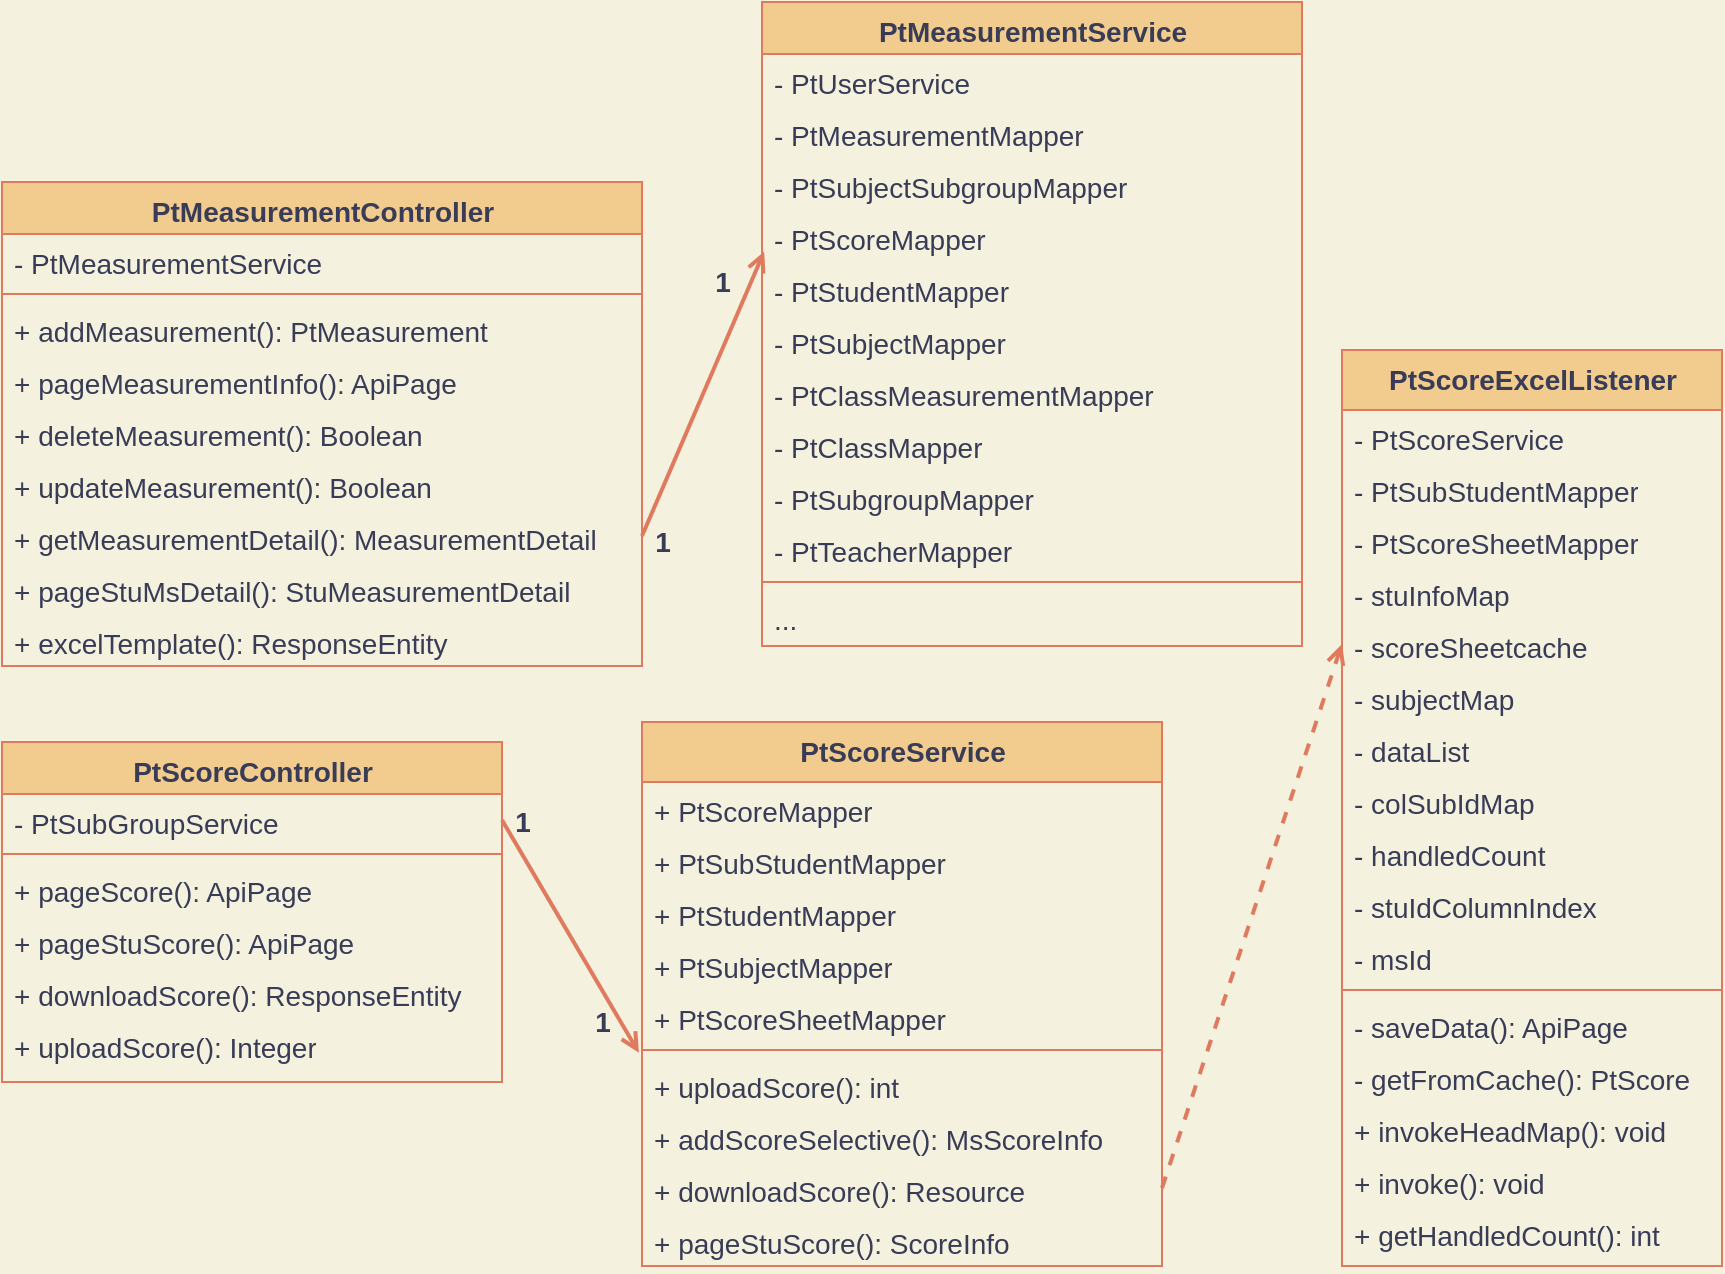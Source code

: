 <mxfile version="15.4.0" type="device"><diagram id="zRLYrMjAfksfwKNxU7k1" name="第 1 页"><mxGraphModel dx="1038" dy="1776" grid="1" gridSize="10" guides="1" tooltips="1" connect="1" arrows="1" fold="1" page="1" pageScale="1" pageWidth="827" pageHeight="1169" background="#F4F1DE" math="0" shadow="0"><root><mxCell id="0"/><mxCell id="1" parent="0"/><mxCell id="T40JIsIrmno6xxokhDL_-1" value="PtScoreController" style="swimlane;html=1;fontStyle=1;align=center;verticalAlign=top;childLayout=stackLayout;horizontal=1;startSize=26;horizontalStack=0;resizeParent=1;resizeLast=0;collapsible=1;marginBottom=0;swimlaneFillColor=none;rounded=0;shadow=0;comic=0;labelBackgroundColor=none;strokeWidth=1;fillColor=#F2CC8F;fontFamily=Helvetica;fontSize=14;strokeColor=#E07A5F;fontColor=#393C56;" parent="1" vertex="1"><mxGeometry x="150" y="-220" width="250" height="170" as="geometry"/></mxCell><mxCell id="T40JIsIrmno6xxokhDL_-2" value="- PtSubGroupService" style="text;html=1;strokeColor=none;fillColor=none;align=left;verticalAlign=top;spacingLeft=4;spacingRight=4;whiteSpace=wrap;overflow=hidden;rotatable=0;points=[[0,0.5],[1,0.5]];portConstraint=eastwest;fontSize=14;fontColor=#393C56;fontFamily=Helvetica;" parent="T40JIsIrmno6xxokhDL_-1" vertex="1"><mxGeometry y="26" width="250" height="26" as="geometry"/></mxCell><mxCell id="T40JIsIrmno6xxokhDL_-3" value="" style="line;html=1;strokeWidth=1;fillColor=none;align=left;verticalAlign=middle;spacingTop=-1;spacingLeft=3;spacingRight=3;rotatable=0;labelPosition=right;points=[];portConstraint=eastwest;fontSize=14;strokeColor=#E07A5F;fontColor=#393C56;fontFamily=Helvetica;labelBackgroundColor=#F4F1DE;" parent="T40JIsIrmno6xxokhDL_-1" vertex="1"><mxGeometry y="52" width="250" height="8" as="geometry"/></mxCell><mxCell id="T40JIsIrmno6xxokhDL_-4" value="+ pageScore(): ApiPage" style="text;html=1;strokeColor=none;fillColor=none;align=left;verticalAlign=top;spacingLeft=4;spacingRight=4;whiteSpace=wrap;overflow=hidden;rotatable=0;points=[[0,0.5],[1,0.5]];portConstraint=eastwest;fontSize=14;fontColor=#393C56;fontFamily=Helvetica;" parent="T40JIsIrmno6xxokhDL_-1" vertex="1"><mxGeometry y="60" width="250" height="26" as="geometry"/></mxCell><mxCell id="T40JIsIrmno6xxokhDL_-5" value="+ pageStuScore(): ApiPage" style="text;html=1;strokeColor=none;fillColor=none;align=left;verticalAlign=top;spacingLeft=4;spacingRight=4;whiteSpace=wrap;overflow=hidden;rotatable=0;points=[[0,0.5],[1,0.5]];portConstraint=eastwest;fontSize=14;fontColor=#393C56;fontFamily=Helvetica;" parent="T40JIsIrmno6xxokhDL_-1" vertex="1"><mxGeometry y="86" width="250" height="26" as="geometry"/></mxCell><mxCell id="T40JIsIrmno6xxokhDL_-6" value="+ downloadScore(): ResponseEntity" style="text;html=1;strokeColor=none;fillColor=none;align=left;verticalAlign=top;spacingLeft=4;spacingRight=4;whiteSpace=wrap;overflow=hidden;rotatable=0;points=[[0,0.5],[1,0.5]];portConstraint=eastwest;fontSize=14;fontColor=#393C56;fontFamily=Helvetica;" parent="T40JIsIrmno6xxokhDL_-1" vertex="1"><mxGeometry y="112" width="250" height="26" as="geometry"/></mxCell><mxCell id="T40JIsIrmno6xxokhDL_-7" value="+ uploadScore(): Integer" style="text;html=1;strokeColor=none;fillColor=none;align=left;verticalAlign=top;spacingLeft=4;spacingRight=4;whiteSpace=wrap;overflow=hidden;rotatable=0;points=[[0,0.5],[1,0.5]];portConstraint=eastwest;fontSize=14;fontColor=#393C56;fontFamily=Helvetica;" parent="T40JIsIrmno6xxokhDL_-1" vertex="1"><mxGeometry y="138" width="250" height="26" as="geometry"/></mxCell><mxCell id="T40JIsIrmno6xxokhDL_-50" value="PtMeasurementController" style="swimlane;html=1;fontStyle=1;align=center;verticalAlign=top;childLayout=stackLayout;horizontal=1;startSize=26;horizontalStack=0;resizeParent=1;resizeLast=0;collapsible=1;marginBottom=0;swimlaneFillColor=none;rounded=0;shadow=0;comic=0;labelBackgroundColor=none;strokeWidth=1;fillColor=#F2CC8F;fontFamily=Helvetica;fontSize=14;strokeColor=#E07A5F;fontColor=#393C56;" parent="1" vertex="1"><mxGeometry x="150" y="-500" width="320" height="242" as="geometry"/></mxCell><mxCell id="T40JIsIrmno6xxokhDL_-51" value="- PtMeasurementService" style="text;html=1;strokeColor=none;fillColor=none;align=left;verticalAlign=top;spacingLeft=4;spacingRight=4;whiteSpace=wrap;overflow=hidden;rotatable=0;points=[[0,0.5],[1,0.5]];portConstraint=eastwest;fontSize=14;fontColor=#393C56;fontFamily=Helvetica;" parent="T40JIsIrmno6xxokhDL_-50" vertex="1"><mxGeometry y="26" width="320" height="26" as="geometry"/></mxCell><mxCell id="T40JIsIrmno6xxokhDL_-52" value="" style="line;html=1;strokeWidth=1;fillColor=none;align=left;verticalAlign=middle;spacingTop=-1;spacingLeft=3;spacingRight=3;rotatable=0;labelPosition=right;points=[];portConstraint=eastwest;fontSize=14;strokeColor=#E07A5F;fontColor=#393C56;fontFamily=Helvetica;labelBackgroundColor=#F4F1DE;" parent="T40JIsIrmno6xxokhDL_-50" vertex="1"><mxGeometry y="52" width="320" height="8" as="geometry"/></mxCell><mxCell id="T40JIsIrmno6xxokhDL_-53" value="+ addMeasurement():&amp;nbsp;PtMeasurement" style="text;html=1;strokeColor=none;fillColor=none;align=left;verticalAlign=top;spacingLeft=4;spacingRight=4;whiteSpace=wrap;overflow=hidden;rotatable=0;points=[[0,0.5],[1,0.5]];portConstraint=eastwest;fontSize=14;fontColor=#393C56;fontFamily=Helvetica;" parent="T40JIsIrmno6xxokhDL_-50" vertex="1"><mxGeometry y="60" width="320" height="26" as="geometry"/></mxCell><mxCell id="T40JIsIrmno6xxokhDL_-54" value="+ pageMeasurementInfo(): ApiPage&amp;nbsp;" style="text;html=1;strokeColor=none;fillColor=none;align=left;verticalAlign=top;spacingLeft=4;spacingRight=4;whiteSpace=wrap;overflow=hidden;rotatable=0;points=[[0,0.5],[1,0.5]];portConstraint=eastwest;fontSize=14;fontColor=#393C56;fontFamily=Helvetica;" parent="T40JIsIrmno6xxokhDL_-50" vertex="1"><mxGeometry y="86" width="320" height="26" as="geometry"/></mxCell><mxCell id="T40JIsIrmno6xxokhDL_-55" value="+ deleteMeasurement(): Boolean" style="text;html=1;strokeColor=none;fillColor=none;align=left;verticalAlign=top;spacingLeft=4;spacingRight=4;whiteSpace=wrap;overflow=hidden;rotatable=0;points=[[0,0.5],[1,0.5]];portConstraint=eastwest;fontSize=14;fontColor=#393C56;fontFamily=Helvetica;" parent="T40JIsIrmno6xxokhDL_-50" vertex="1"><mxGeometry y="112" width="320" height="26" as="geometry"/></mxCell><mxCell id="T40JIsIrmno6xxokhDL_-56" value="+ updateMeasurement(): Boolean" style="text;html=1;strokeColor=none;fillColor=none;align=left;verticalAlign=top;spacingLeft=4;spacingRight=4;whiteSpace=wrap;overflow=hidden;rotatable=0;points=[[0,0.5],[1,0.5]];portConstraint=eastwest;fontSize=14;fontColor=#393C56;fontFamily=Helvetica;" parent="T40JIsIrmno6xxokhDL_-50" vertex="1"><mxGeometry y="138" width="320" height="26" as="geometry"/></mxCell><mxCell id="T40JIsIrmno6xxokhDL_-57" value="+ getMeasurementDetail(): MeasurementDetail" style="text;html=1;strokeColor=none;fillColor=none;align=left;verticalAlign=top;spacingLeft=4;spacingRight=4;whiteSpace=wrap;overflow=hidden;rotatable=0;points=[[0,0.5],[1,0.5]];portConstraint=eastwest;fontSize=14;fontColor=#393C56;fontFamily=Helvetica;" parent="T40JIsIrmno6xxokhDL_-50" vertex="1"><mxGeometry y="164" width="320" height="26" as="geometry"/></mxCell><mxCell id="T40JIsIrmno6xxokhDL_-86" value="+ pageStuMsDetail(): StuMeasurementDetail" style="text;html=1;strokeColor=none;fillColor=none;align=left;verticalAlign=top;spacingLeft=4;spacingRight=4;whiteSpace=wrap;overflow=hidden;rotatable=0;points=[[0,0.5],[1,0.5]];portConstraint=eastwest;fontSize=14;fontColor=#393C56;fontFamily=Helvetica;" parent="T40JIsIrmno6xxokhDL_-50" vertex="1"><mxGeometry y="190" width="320" height="26" as="geometry"/></mxCell><mxCell id="T40JIsIrmno6xxokhDL_-87" value="+ excelTemplate(): ResponseEntity" style="text;html=1;strokeColor=none;fillColor=none;align=left;verticalAlign=top;spacingLeft=4;spacingRight=4;whiteSpace=wrap;overflow=hidden;rotatable=0;points=[[0,0.5],[1,0.5]];portConstraint=eastwest;fontSize=14;fontColor=#393C56;fontFamily=Helvetica;" parent="T40JIsIrmno6xxokhDL_-50" vertex="1"><mxGeometry y="216" width="320" height="26" as="geometry"/></mxCell><mxCell id="T40JIsIrmno6xxokhDL_-44" value="" style="rounded=0;orthogonalLoop=1;jettySize=auto;html=1;fontSize=14;entryX=0.004;entryY=0.8;entryDx=0;entryDy=0;entryPerimeter=0;endArrow=open;endFill=0;strokeColor=#E07A5F;fontColor=#393C56;fontFamily=Helvetica;strokeWidth=2;exitX=1;exitY=0.5;exitDx=0;exitDy=0;labelBackgroundColor=#F4F1DE;" parent="1" source="T40JIsIrmno6xxokhDL_-57" target="T40JIsIrmno6xxokhDL_-14" edge="1"><mxGeometry x="150" y="-590" as="geometry"><mxPoint x="600" y="-435" as="sourcePoint"/></mxGeometry></mxCell><mxCell id="T40JIsIrmno6xxokhDL_-47" value="" style="rounded=0;orthogonalLoop=1;jettySize=auto;html=1;fontSize=14;endArrow=open;endFill=0;exitX=1;exitY=0.5;exitDx=0;exitDy=0;strokeColor=#E07A5F;fontColor=#393C56;fontFamily=Helvetica;strokeWidth=2;labelBackgroundColor=#F4F1DE;entryX=-0.006;entryY=-0.1;entryDx=0;entryDy=0;entryPerimeter=0;" parent="1" source="T40JIsIrmno6xxokhDL_-2" target="T40JIsIrmno6xxokhDL_-101" edge="1"><mxGeometry x="150" y="-590" as="geometry"><mxPoint x="706.1" y="-365.608" as="sourcePoint"/><mxPoint x="590" y="-660" as="targetPoint"/></mxGeometry></mxCell><mxCell id="T40JIsIrmno6xxokhDL_-10" value="PtMeasurementService" style="swimlane;html=1;fontStyle=1;align=center;verticalAlign=top;childLayout=stackLayout;horizontal=1;startSize=26;horizontalStack=0;resizeParent=1;resizeLast=0;collapsible=1;marginBottom=0;swimlaneFillColor=none;rounded=0;shadow=0;comic=0;labelBackgroundColor=none;strokeWidth=1;fillColor=#F2CC8F;fontFamily=Helvetica;fontSize=14;strokeColor=#E07A5F;fontColor=#393C56;" parent="1" vertex="1"><mxGeometry x="530" y="-590" width="270" height="322" as="geometry"/></mxCell><mxCell id="T40JIsIrmno6xxokhDL_-11" value="- PtUserService" style="text;html=1;strokeColor=none;fillColor=none;align=left;verticalAlign=top;spacingLeft=4;spacingRight=4;whiteSpace=wrap;overflow=hidden;rotatable=0;points=[[0,0.5],[1,0.5]];portConstraint=eastwest;fontSize=14;fontColor=#393C56;fontFamily=Helvetica;" parent="T40JIsIrmno6xxokhDL_-10" vertex="1"><mxGeometry y="26" width="270" height="26" as="geometry"/></mxCell><mxCell id="T40JIsIrmno6xxokhDL_-12" value="- PtMeasurementMapper" style="text;html=1;strokeColor=none;fillColor=none;align=left;verticalAlign=top;spacingLeft=4;spacingRight=4;whiteSpace=wrap;overflow=hidden;rotatable=0;points=[[0,0.5],[1,0.5]];portConstraint=eastwest;fontSize=14;fontColor=#393C56;fontFamily=Helvetica;" parent="T40JIsIrmno6xxokhDL_-10" vertex="1"><mxGeometry y="52" width="270" height="26" as="geometry"/></mxCell><mxCell id="T40JIsIrmno6xxokhDL_-13" value="- PtSubjectSubgroupMapper" style="text;html=1;strokeColor=none;fillColor=none;align=left;verticalAlign=top;spacingLeft=4;spacingRight=4;whiteSpace=wrap;overflow=hidden;rotatable=0;points=[[0,0.5],[1,0.5]];portConstraint=eastwest;fontSize=14;fontColor=#393C56;fontFamily=Helvetica;" parent="T40JIsIrmno6xxokhDL_-10" vertex="1"><mxGeometry y="78" width="270" height="26" as="geometry"/></mxCell><mxCell id="T40JIsIrmno6xxokhDL_-14" value="- PtScoreMapper" style="text;html=1;strokeColor=none;fillColor=none;align=left;verticalAlign=top;spacingLeft=4;spacingRight=4;whiteSpace=wrap;overflow=hidden;rotatable=0;points=[[0,0.5],[1,0.5]];portConstraint=eastwest;fontSize=14;fontColor=#393C56;fontFamily=Helvetica;" parent="T40JIsIrmno6xxokhDL_-10" vertex="1"><mxGeometry y="104" width="270" height="26" as="geometry"/></mxCell><mxCell id="T40JIsIrmno6xxokhDL_-18" value="- PtStudentMapper" style="text;html=1;strokeColor=none;fillColor=none;align=left;verticalAlign=top;spacingLeft=4;spacingRight=4;whiteSpace=wrap;overflow=hidden;rotatable=0;points=[[0,0.5],[1,0.5]];portConstraint=eastwest;fontSize=14;fontColor=#393C56;fontFamily=Helvetica;" parent="T40JIsIrmno6xxokhDL_-10" vertex="1"><mxGeometry y="130" width="270" height="26" as="geometry"/></mxCell><mxCell id="T40JIsIrmno6xxokhDL_-19" value="- PtSubjectMapper" style="text;html=1;strokeColor=none;fillColor=none;align=left;verticalAlign=top;spacingLeft=4;spacingRight=4;whiteSpace=wrap;overflow=hidden;rotatable=0;points=[[0,0.5],[1,0.5]];portConstraint=eastwest;fontSize=14;fontColor=#393C56;fontFamily=Helvetica;" parent="T40JIsIrmno6xxokhDL_-10" vertex="1"><mxGeometry y="156" width="270" height="26" as="geometry"/></mxCell><mxCell id="T40JIsIrmno6xxokhDL_-17" value="- PtClassMeasurementMapper" style="text;html=1;strokeColor=none;fillColor=none;align=left;verticalAlign=top;spacingLeft=4;spacingRight=4;whiteSpace=wrap;overflow=hidden;rotatable=0;points=[[0,0.5],[1,0.5]];portConstraint=eastwest;fontSize=14;fontColor=#393C56;fontFamily=Helvetica;" parent="T40JIsIrmno6xxokhDL_-10" vertex="1"><mxGeometry y="182" width="270" height="26" as="geometry"/></mxCell><mxCell id="T40JIsIrmno6xxokhDL_-21" value="- PtClassMapper" style="text;html=1;strokeColor=none;fillColor=none;align=left;verticalAlign=top;spacingLeft=4;spacingRight=4;whiteSpace=wrap;overflow=hidden;rotatable=0;points=[[0,0.5],[1,0.5]];portConstraint=eastwest;fontSize=14;fontColor=#393C56;fontFamily=Helvetica;" parent="T40JIsIrmno6xxokhDL_-10" vertex="1"><mxGeometry y="208" width="270" height="26" as="geometry"/></mxCell><mxCell id="T40JIsIrmno6xxokhDL_-92" value="- PtSubgroupMapper" style="text;html=1;strokeColor=none;fillColor=none;align=left;verticalAlign=top;spacingLeft=4;spacingRight=4;whiteSpace=wrap;overflow=hidden;rotatable=0;points=[[0,0.5],[1,0.5]];portConstraint=eastwest;fontSize=14;fontColor=#393C56;fontFamily=Helvetica;" parent="T40JIsIrmno6xxokhDL_-10" vertex="1"><mxGeometry y="234" width="270" height="26" as="geometry"/></mxCell><mxCell id="T40JIsIrmno6xxokhDL_-20" value="- PtTeacherMapper" style="text;html=1;strokeColor=none;fillColor=none;align=left;verticalAlign=top;spacingLeft=4;spacingRight=4;whiteSpace=wrap;overflow=hidden;rotatable=0;points=[[0,0.5],[1,0.5]];portConstraint=eastwest;fontSize=14;fontColor=#393C56;fontFamily=Helvetica;" parent="T40JIsIrmno6xxokhDL_-10" vertex="1"><mxGeometry y="260" width="270" height="26" as="geometry"/></mxCell><mxCell id="T40JIsIrmno6xxokhDL_-15" value="" style="line;html=1;strokeWidth=1;fillColor=none;align=left;verticalAlign=middle;spacingTop=-1;spacingLeft=3;spacingRight=3;rotatable=0;labelPosition=right;points=[];portConstraint=eastwest;fontSize=14;strokeColor=#E07A5F;fontColor=#393C56;fontFamily=Helvetica;labelBackgroundColor=#F4F1DE;" parent="T40JIsIrmno6xxokhDL_-10" vertex="1"><mxGeometry y="286" width="270" height="8" as="geometry"/></mxCell><mxCell id="T40JIsIrmno6xxokhDL_-106" value="..." style="text;html=1;strokeColor=none;fillColor=none;align=left;verticalAlign=top;spacingLeft=4;spacingRight=4;whiteSpace=wrap;overflow=hidden;rotatable=0;points=[[0,0.5],[1,0.5]];portConstraint=eastwest;fontSize=14;fontColor=#393C56;fontFamily=Helvetica;" parent="T40JIsIrmno6xxokhDL_-10" vertex="1"><mxGeometry y="294" width="270" height="26" as="geometry"/></mxCell><mxCell id="T40JIsIrmno6xxokhDL_-23" value="PtScoreService" style="swimlane;html=1;fontStyle=1;align=center;verticalAlign=top;childLayout=stackLayout;horizontal=1;startSize=30;horizontalStack=0;resizeParent=1;resizeLast=0;collapsible=1;marginBottom=0;swimlaneFillColor=none;rounded=0;shadow=0;comic=0;labelBackgroundColor=none;strokeWidth=1;fillColor=#F2CC8F;fontFamily=Helvetica;fontSize=14;strokeColor=#E07A5F;fontColor=#393C56;" parent="1" vertex="1"><mxGeometry x="470" y="-230" width="260" height="272" as="geometry"/></mxCell><mxCell id="T40JIsIrmno6xxokhDL_-24" value="+ PtScoreMapper" style="text;html=1;strokeColor=none;fillColor=none;align=left;verticalAlign=top;spacingLeft=4;spacingRight=4;whiteSpace=wrap;overflow=hidden;rotatable=0;points=[[0,0.5],[1,0.5]];portConstraint=eastwest;fontSize=14;fontColor=#393C56;fontFamily=Helvetica;" parent="T40JIsIrmno6xxokhDL_-23" vertex="1"><mxGeometry y="30" width="260" height="26" as="geometry"/></mxCell><mxCell id="T40JIsIrmno6xxokhDL_-25" value="+ PtSubStudentMapper" style="text;html=1;strokeColor=none;fillColor=none;align=left;verticalAlign=top;spacingLeft=4;spacingRight=4;whiteSpace=wrap;overflow=hidden;rotatable=0;points=[[0,0.5],[1,0.5]];portConstraint=eastwest;fontSize=14;fontColor=#393C56;fontFamily=Helvetica;" parent="T40JIsIrmno6xxokhDL_-23" vertex="1"><mxGeometry y="56" width="260" height="26" as="geometry"/></mxCell><mxCell id="T40JIsIrmno6xxokhDL_-26" value="+ PtStudentMapper" style="text;html=1;strokeColor=none;fillColor=none;align=left;verticalAlign=top;spacingLeft=4;spacingRight=4;whiteSpace=wrap;overflow=hidden;rotatable=0;points=[[0,0.5],[1,0.5]];portConstraint=eastwest;fontSize=14;fontColor=#393C56;fontFamily=Helvetica;" parent="T40JIsIrmno6xxokhDL_-23" vertex="1"><mxGeometry y="82" width="260" height="26" as="geometry"/></mxCell><mxCell id="T40JIsIrmno6xxokhDL_-27" value="+ PtSubjectMapper" style="text;html=1;strokeColor=none;fillColor=none;align=left;verticalAlign=top;spacingLeft=4;spacingRight=4;whiteSpace=wrap;overflow=hidden;rotatable=0;points=[[0,0.5],[1,0.5]];portConstraint=eastwest;fontSize=14;fontColor=#393C56;fontFamily=Helvetica;" parent="T40JIsIrmno6xxokhDL_-23" vertex="1"><mxGeometry y="108" width="260" height="26" as="geometry"/></mxCell><mxCell id="T40JIsIrmno6xxokhDL_-28" value="+ PtScoreSheetMapper" style="text;html=1;strokeColor=none;fillColor=none;align=left;verticalAlign=top;spacingLeft=4;spacingRight=4;whiteSpace=wrap;overflow=hidden;rotatable=0;points=[[0,0.5],[1,0.5]];portConstraint=eastwest;fontSize=14;fontColor=#393C56;fontFamily=Helvetica;" parent="T40JIsIrmno6xxokhDL_-23" vertex="1"><mxGeometry y="134" width="260" height="26" as="geometry"/></mxCell><mxCell id="T40JIsIrmno6xxokhDL_-100" value="" style="line;html=1;strokeWidth=1;fillColor=none;align=left;verticalAlign=middle;spacingTop=-1;spacingLeft=3;spacingRight=3;rotatable=0;labelPosition=right;points=[];portConstraint=eastwest;fontSize=14;strokeColor=#E07A5F;fontColor=#393C56;fontFamily=Helvetica;labelBackgroundColor=#F4F1DE;" parent="T40JIsIrmno6xxokhDL_-23" vertex="1"><mxGeometry y="160" width="260" height="8" as="geometry"/></mxCell><mxCell id="T40JIsIrmno6xxokhDL_-101" value="+ uploadScore(): int" style="text;html=1;strokeColor=none;fillColor=none;align=left;verticalAlign=top;spacingLeft=4;spacingRight=4;whiteSpace=wrap;overflow=hidden;rotatable=0;points=[[0,0.5],[1,0.5]];portConstraint=eastwest;fontSize=14;fontColor=#393C56;fontFamily=Helvetica;" parent="T40JIsIrmno6xxokhDL_-23" vertex="1"><mxGeometry y="168" width="260" height="26" as="geometry"/></mxCell><mxCell id="T40JIsIrmno6xxokhDL_-102" value="+ addScoreSelective(): MsScoreInfo" style="text;html=1;strokeColor=none;fillColor=none;align=left;verticalAlign=top;spacingLeft=4;spacingRight=4;whiteSpace=wrap;overflow=hidden;rotatable=0;points=[[0,0.5],[1,0.5]];portConstraint=eastwest;fontSize=14;fontColor=#393C56;fontFamily=Helvetica;" parent="T40JIsIrmno6xxokhDL_-23" vertex="1"><mxGeometry y="194" width="260" height="26" as="geometry"/></mxCell><mxCell id="T40JIsIrmno6xxokhDL_-103" value="+ downloadScore(): Resource" style="text;html=1;strokeColor=none;fillColor=none;align=left;verticalAlign=top;spacingLeft=4;spacingRight=4;whiteSpace=wrap;overflow=hidden;rotatable=0;points=[[0,0.5],[1,0.5]];portConstraint=eastwest;fontSize=14;fontColor=#393C56;fontFamily=Helvetica;" parent="T40JIsIrmno6xxokhDL_-23" vertex="1"><mxGeometry y="220" width="260" height="26" as="geometry"/></mxCell><mxCell id="T40JIsIrmno6xxokhDL_-104" value="+ pageStuScore(): ScoreInfo" style="text;html=1;strokeColor=none;fillColor=none;align=left;verticalAlign=top;spacingLeft=4;spacingRight=4;whiteSpace=wrap;overflow=hidden;rotatable=0;points=[[0,0.5],[1,0.5]];portConstraint=eastwest;fontSize=14;fontColor=#393C56;fontFamily=Helvetica;" parent="T40JIsIrmno6xxokhDL_-23" vertex="1"><mxGeometry y="246" width="260" height="26" as="geometry"/></mxCell><mxCell id="T40JIsIrmno6xxokhDL_-29" value="PtScoreExcelListener" style="swimlane;html=1;fontStyle=1;align=center;verticalAlign=top;childLayout=stackLayout;horizontal=1;startSize=30;horizontalStack=0;resizeParent=1;resizeLast=0;collapsible=1;marginBottom=0;swimlaneFillColor=none;rounded=0;shadow=0;comic=0;labelBackgroundColor=none;strokeWidth=1;fillColor=#F2CC8F;fontFamily=Helvetica;fontSize=14;strokeColor=#E07A5F;fontColor=#393C56;" parent="1" vertex="1"><mxGeometry x="820" y="-416" width="190" height="458" as="geometry"/></mxCell><mxCell id="T40JIsIrmno6xxokhDL_-30" value="- PtScoreService" style="text;html=1;strokeColor=none;fillColor=none;align=left;verticalAlign=top;spacingLeft=4;spacingRight=4;whiteSpace=wrap;overflow=hidden;rotatable=0;points=[[0,0.5],[1,0.5]];portConstraint=eastwest;fontSize=14;fontColor=#393C56;fontFamily=Helvetica;" parent="T40JIsIrmno6xxokhDL_-29" vertex="1"><mxGeometry y="30" width="190" height="26" as="geometry"/></mxCell><mxCell id="T40JIsIrmno6xxokhDL_-31" value="- PtSubStudentMapper" style="text;html=1;strokeColor=none;fillColor=none;align=left;verticalAlign=top;spacingLeft=4;spacingRight=4;whiteSpace=wrap;overflow=hidden;rotatable=0;points=[[0,0.5],[1,0.5]];portConstraint=eastwest;fontSize=14;fontColor=#393C56;fontFamily=Helvetica;" parent="T40JIsIrmno6xxokhDL_-29" vertex="1"><mxGeometry y="56" width="190" height="26" as="geometry"/></mxCell><mxCell id="T40JIsIrmno6xxokhDL_-32" value="- PtScoreSheetMapper" style="text;html=1;strokeColor=none;fillColor=none;align=left;verticalAlign=top;spacingLeft=4;spacingRight=4;whiteSpace=wrap;overflow=hidden;rotatable=0;points=[[0,0.5],[1,0.5]];portConstraint=eastwest;fontSize=14;fontColor=#393C56;fontFamily=Helvetica;" parent="T40JIsIrmno6xxokhDL_-29" vertex="1"><mxGeometry y="82" width="190" height="26" as="geometry"/></mxCell><mxCell id="T40JIsIrmno6xxokhDL_-96" value="- stuInfoMap" style="text;html=1;strokeColor=none;fillColor=none;align=left;verticalAlign=top;spacingLeft=4;spacingRight=4;whiteSpace=wrap;overflow=hidden;rotatable=0;points=[[0,0.5],[1,0.5]];portConstraint=eastwest;fontSize=14;fontColor=#393C56;fontFamily=Helvetica;" parent="T40JIsIrmno6xxokhDL_-29" vertex="1"><mxGeometry y="108" width="190" height="26" as="geometry"/></mxCell><mxCell id="T40JIsIrmno6xxokhDL_-95" value="- scoreSheetcache" style="text;html=1;strokeColor=none;fillColor=none;align=left;verticalAlign=top;spacingLeft=4;spacingRight=4;whiteSpace=wrap;overflow=hidden;rotatable=0;points=[[0,0.5],[1,0.5]];portConstraint=eastwest;fontSize=14;fontColor=#393C56;fontFamily=Helvetica;" parent="T40JIsIrmno6xxokhDL_-29" vertex="1"><mxGeometry y="134" width="190" height="26" as="geometry"/></mxCell><mxCell id="T40JIsIrmno6xxokhDL_-33" value="- subjectMap" style="text;html=1;strokeColor=none;fillColor=none;align=left;verticalAlign=top;spacingLeft=4;spacingRight=4;whiteSpace=wrap;overflow=hidden;rotatable=0;points=[[0,0.5],[1,0.5]];portConstraint=eastwest;fontSize=14;fontColor=#393C56;fontFamily=Helvetica;" parent="T40JIsIrmno6xxokhDL_-29" vertex="1"><mxGeometry y="160" width="190" height="26" as="geometry"/></mxCell><mxCell id="T40JIsIrmno6xxokhDL_-97" value="- dataList" style="text;html=1;strokeColor=none;fillColor=none;align=left;verticalAlign=top;spacingLeft=4;spacingRight=4;whiteSpace=wrap;overflow=hidden;rotatable=0;points=[[0,0.5],[1,0.5]];portConstraint=eastwest;fontSize=14;fontColor=#393C56;fontFamily=Helvetica;" parent="T40JIsIrmno6xxokhDL_-29" vertex="1"><mxGeometry y="186" width="190" height="26" as="geometry"/></mxCell><mxCell id="T40JIsIrmno6xxokhDL_-34" value="- colSubIdMap" style="text;html=1;strokeColor=none;fillColor=none;align=left;verticalAlign=top;spacingLeft=4;spacingRight=4;whiteSpace=wrap;overflow=hidden;rotatable=0;points=[[0,0.5],[1,0.5]];portConstraint=eastwest;fontSize=14;fontColor=#393C56;fontFamily=Helvetica;" parent="T40JIsIrmno6xxokhDL_-29" vertex="1"><mxGeometry y="212" width="190" height="26" as="geometry"/></mxCell><mxCell id="T40JIsIrmno6xxokhDL_-98" value="- handledCount" style="text;html=1;strokeColor=none;fillColor=none;align=left;verticalAlign=top;spacingLeft=4;spacingRight=4;whiteSpace=wrap;overflow=hidden;rotatable=0;points=[[0,0.5],[1,0.5]];portConstraint=eastwest;fontSize=14;fontColor=#393C56;fontFamily=Helvetica;" parent="T40JIsIrmno6xxokhDL_-29" vertex="1"><mxGeometry y="238" width="190" height="26" as="geometry"/></mxCell><mxCell id="T40JIsIrmno6xxokhDL_-99" value="- stuIdColumnIndex" style="text;html=1;strokeColor=none;fillColor=none;align=left;verticalAlign=top;spacingLeft=4;spacingRight=4;whiteSpace=wrap;overflow=hidden;rotatable=0;points=[[0,0.5],[1,0.5]];portConstraint=eastwest;fontSize=14;fontColor=#393C56;fontFamily=Helvetica;" parent="T40JIsIrmno6xxokhDL_-29" vertex="1"><mxGeometry y="264" width="190" height="26" as="geometry"/></mxCell><mxCell id="T40JIsIrmno6xxokhDL_-94" value="- msId" style="text;html=1;strokeColor=none;fillColor=none;align=left;verticalAlign=top;spacingLeft=4;spacingRight=4;whiteSpace=wrap;overflow=hidden;rotatable=0;points=[[0,0.5],[1,0.5]];portConstraint=eastwest;fontSize=14;fontColor=#393C56;fontFamily=Helvetica;" parent="T40JIsIrmno6xxokhDL_-29" vertex="1"><mxGeometry y="290" width="190" height="26" as="geometry"/></mxCell><mxCell id="T40JIsIrmno6xxokhDL_-35" value="" style="line;html=1;strokeWidth=1;fillColor=none;align=left;verticalAlign=middle;spacingTop=-1;spacingLeft=3;spacingRight=3;rotatable=0;labelPosition=right;points=[];portConstraint=eastwest;fontSize=14;strokeColor=#E07A5F;fontColor=#393C56;fontFamily=Helvetica;labelBackgroundColor=#F4F1DE;" parent="T40JIsIrmno6xxokhDL_-29" vertex="1"><mxGeometry y="316" width="190" height="8" as="geometry"/></mxCell><mxCell id="T40JIsIrmno6xxokhDL_-38" value="- saveData(): ApiPage" style="text;html=1;strokeColor=none;fillColor=none;align=left;verticalAlign=top;spacingLeft=4;spacingRight=4;whiteSpace=wrap;overflow=hidden;rotatable=0;points=[[0,0.5],[1,0.5]];portConstraint=eastwest;fontSize=14;fontColor=#393C56;fontFamily=Helvetica;" parent="T40JIsIrmno6xxokhDL_-29" vertex="1"><mxGeometry y="324" width="190" height="26" as="geometry"/></mxCell><mxCell id="T40JIsIrmno6xxokhDL_-42" value="- getFromCache(): PtScore" style="text;html=1;strokeColor=none;fillColor=none;align=left;verticalAlign=top;spacingLeft=4;spacingRight=4;whiteSpace=wrap;overflow=hidden;rotatable=0;points=[[0,0.5],[1,0.5]];portConstraint=eastwest;fontSize=14;fontColor=#393C56;fontFamily=Helvetica;" parent="T40JIsIrmno6xxokhDL_-29" vertex="1"><mxGeometry y="350" width="190" height="26" as="geometry"/></mxCell><mxCell id="T40JIsIrmno6xxokhDL_-36" value="+ invokeHeadMap(): void" style="text;html=1;strokeColor=none;fillColor=none;align=left;verticalAlign=top;spacingLeft=4;spacingRight=4;whiteSpace=wrap;overflow=hidden;rotatable=0;points=[[0,0.5],[1,0.5]];portConstraint=eastwest;fontSize=14;fontColor=#393C56;fontFamily=Helvetica;" parent="T40JIsIrmno6xxokhDL_-29" vertex="1"><mxGeometry y="376" width="190" height="26" as="geometry"/></mxCell><mxCell id="T40JIsIrmno6xxokhDL_-37" value="+ invoke(): void" style="text;html=1;strokeColor=none;fillColor=none;align=left;verticalAlign=top;spacingLeft=4;spacingRight=4;whiteSpace=wrap;overflow=hidden;rotatable=0;points=[[0,0.5],[1,0.5]];portConstraint=eastwest;fontSize=14;fontColor=#393C56;fontFamily=Helvetica;" parent="T40JIsIrmno6xxokhDL_-29" vertex="1"><mxGeometry y="402" width="190" height="26" as="geometry"/></mxCell><mxCell id="T40JIsIrmno6xxokhDL_-39" value="+ getHandledCount(): int" style="text;html=1;strokeColor=none;fillColor=none;align=left;verticalAlign=top;spacingLeft=4;spacingRight=4;whiteSpace=wrap;overflow=hidden;rotatable=0;points=[[0,0.5],[1,0.5]];portConstraint=eastwest;fontSize=14;fontColor=#393C56;fontFamily=Helvetica;" parent="T40JIsIrmno6xxokhDL_-29" vertex="1"><mxGeometry y="428" width="190" height="26" as="geometry"/></mxCell><mxCell id="T40JIsIrmno6xxokhDL_-107" value="" style="rounded=1;sketch=0;orthogonalLoop=1;jettySize=auto;html=1;fontColor=#393C56;strokeColor=#E07A5F;fillColor=#F2CC8F;entryX=0;entryY=0.5;entryDx=0;entryDy=0;exitX=1;exitY=0.5;exitDx=0;exitDy=0;strokeWidth=2;dashed=1;endArrow=open;endFill=0;fontSize=14;fontFamily=Helvetica;" parent="1" source="T40JIsIrmno6xxokhDL_-103" target="T40JIsIrmno6xxokhDL_-95" edge="1"><mxGeometry x="400" y="-590" as="geometry"/></mxCell><mxCell id="T40JIsIrmno6xxokhDL_-45" value="1" style="text;html=1;align=center;verticalAlign=middle;resizable=0;points=[];autosize=1;strokeColor=none;fillColor=none;fontSize=14;fontColor=#393C56;fontFamily=Helvetica;fontStyle=1" parent="1" vertex="1"><mxGeometry x="470" y="-330" width="20" height="20" as="geometry"/></mxCell><mxCell id="T40JIsIrmno6xxokhDL_-46" value="1" style="text;html=1;align=center;verticalAlign=middle;resizable=0;points=[];autosize=1;strokeColor=none;fillColor=none;fontSize=14;fontColor=#393C56;fontFamily=Helvetica;fontStyle=1" parent="1" vertex="1"><mxGeometry x="500" y="-460" width="20" height="20" as="geometry"/></mxCell><mxCell id="T40JIsIrmno6xxokhDL_-80" value="1" style="text;html=1;align=center;verticalAlign=middle;resizable=0;points=[];autosize=1;strokeColor=none;fillColor=none;fontSize=14;fontColor=#393C56;fontFamily=Helvetica;fontStyle=1" parent="1" vertex="1"><mxGeometry x="400" y="-190" width="20" height="20" as="geometry"/></mxCell><mxCell id="T40JIsIrmno6xxokhDL_-81" value="1" style="text;html=1;align=center;verticalAlign=middle;resizable=0;points=[];autosize=1;strokeColor=none;fillColor=none;fontSize=14;fontColor=#393C56;fontFamily=Helvetica;fontStyle=1" parent="1" vertex="1"><mxGeometry x="440" y="-90" width="20" height="20" as="geometry"/></mxCell></root></mxGraphModel></diagram></mxfile>